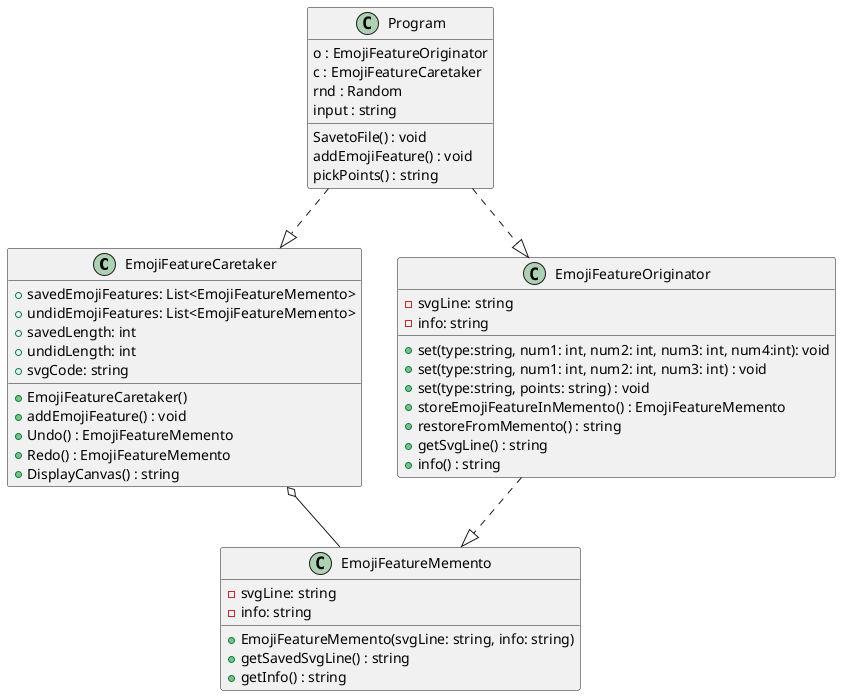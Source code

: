 @startuml Hello

EmojiFeatureCaretaker o-- EmojiFeatureMemento
EmojiFeatureOriginator ..|> EmojiFeatureMemento 
Program ..|> EmojiFeatureOriginator
Program ..|> EmojiFeatureCaretaker

class Program {
    o : EmojiFeatureOriginator
    c : EmojiFeatureCaretaker
    rnd : Random
    input : string
    SavetoFile() : void
    addEmojiFeature() : void
    pickPoints() : string
}

class EmojiFeatureOriginator {
    -svgLine: string
    -info: string
    +set(type:string, num1: int, num2: int, num3: int, num4:int): void
    +set(type:string, num1: int, num2: int, num3: int) : void
    +set(type:string, points: string) : void 
    +storeEmojiFeatureInMemento() : EmojiFeatureMemento
    +restoreFromMemento() : string
    +getSvgLine() : string
    +info() : string
}

class EmojiFeatureCaretaker {
    +savedEmojiFeatures: List<EmojiFeatureMemento>
    +undidEmojiFeatures: List<EmojiFeatureMemento>
    +savedLength: int
    +undidLength: int
    +svgCode: string
    +EmojiFeatureCaretaker()
    +addEmojiFeature() : void
    +Undo() : EmojiFeatureMemento
    +Redo() : EmojiFeatureMemento
    +DisplayCanvas() : string
}

class EmojiFeatureMemento {
    -svgLine: string
    -info: string
    +EmojiFeatureMemento(svgLine: string, info: string)
    +getSavedSvgLine() : string
    +getInfo() : string
}



@enduml